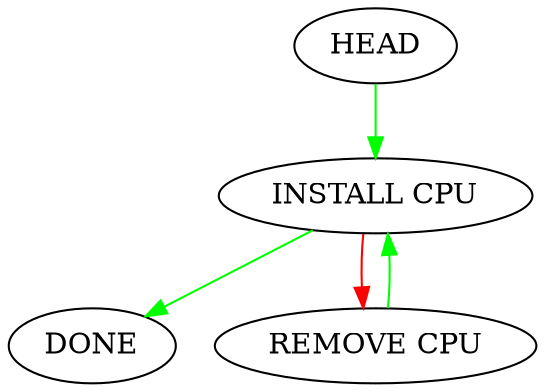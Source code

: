 Digraph tas {
"INSTALL CPU" ->"DONE"[color=green];
"INSTALL CPU" ->"REMOVE CPU"[color=red];
"REMOVE CPU" ->"INSTALL CPU"[color=green];
"REMOVE CPU"
"HEAD" ->"INSTALL CPU"[color=green];
"HEAD"
}
